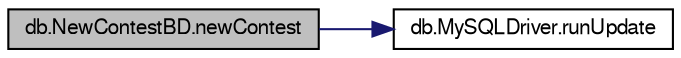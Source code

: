 digraph "db.NewContestBD.newContest"
{
  bgcolor="transparent";
  edge [fontname="FreeSans",fontsize="10",labelfontname="FreeSans",labelfontsize="10"];
  node [fontname="FreeSans",fontsize="10",shape=record];
  rankdir="LR";
  Node13 [label="db.NewContestBD.newContest",height=0.2,width=0.4,color="black", fillcolor="grey75", style="filled", fontcolor="black"];
  Node13 -> Node14 [color="midnightblue",fontsize="10",style="solid",fontname="FreeSans"];
  Node14 [label="db.MySQLDriver.runUpdate",height=0.2,width=0.4,color="black",URL="$classdb_1_1MySQLDriver.html#a6dc4388d82db1733ee5ef8c01f5ab8ed"];
}

